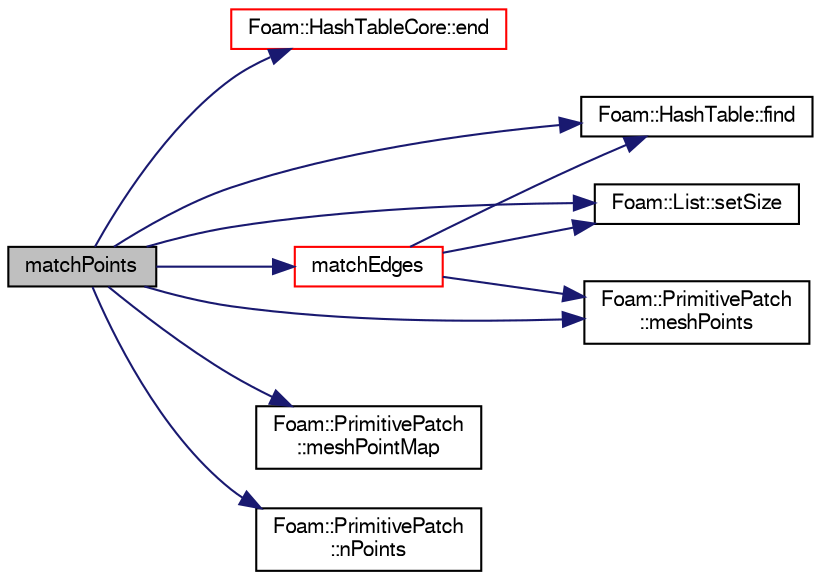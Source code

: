digraph "matchPoints"
{
  bgcolor="transparent";
  edge [fontname="FreeSans",fontsize="10",labelfontname="FreeSans",labelfontsize="10"];
  node [fontname="FreeSans",fontsize="10",shape=record];
  rankdir="LR";
  Node195 [label="matchPoints",height=0.2,width=0.4,color="black", fillcolor="grey75", style="filled", fontcolor="black"];
  Node195 -> Node196 [color="midnightblue",fontsize="10",style="solid",fontname="FreeSans"];
  Node196 [label="Foam::HashTableCore::end",height=0.2,width=0.4,color="red",URL="$a25706.html#a540580a296c0ff351686ceb4f27b6fe6",tooltip="iteratorEnd set to beyond the end of any HashTable "];
  Node195 -> Node204 [color="midnightblue",fontsize="10",style="solid",fontname="FreeSans"];
  Node204 [label="Foam::HashTable::find",height=0.2,width=0.4,color="black",URL="$a25702.html#a76b2c74ebd9f33fa9f76261b027ffc11",tooltip="Find and return an iterator set at the hashedEntry. "];
  Node195 -> Node205 [color="midnightblue",fontsize="10",style="solid",fontname="FreeSans"];
  Node205 [label="matchEdges",height=0.2,width=0.4,color="red",URL="$a27526.html#af33c8acb7b267d0ccea6a0365776e1d1",tooltip="Find corresponding edges on patches sharing the same points. "];
  Node205 -> Node206 [color="midnightblue",fontsize="10",style="solid",fontname="FreeSans"];
  Node206 [label="Foam::List::setSize",height=0.2,width=0.4,color="black",URL="$a25694.html#aedb985ffeaf1bdbfeccc2a8730405703",tooltip="Reset size of List. "];
  Node205 -> Node210 [color="midnightblue",fontsize="10",style="solid",fontname="FreeSans"];
  Node210 [label="Foam::PrimitivePatch\l::meshPoints",height=0.2,width=0.4,color="black",URL="$a27538.html#a52e3a457780fe74b31d39dc046bce1d8",tooltip="Return labelList of mesh points in patch. They are constructed. "];
  Node205 -> Node204 [color="midnightblue",fontsize="10",style="solid",fontname="FreeSans"];
  Node195 -> Node211 [color="midnightblue",fontsize="10",style="solid",fontname="FreeSans"];
  Node211 [label="Foam::PrimitivePatch\l::meshPointMap",height=0.2,width=0.4,color="black",URL="$a27538.html#a4bfdf4cb7ea71c49e0131cb6358eacf7",tooltip="Mesh point map. Given the global point index find its. "];
  Node195 -> Node210 [color="midnightblue",fontsize="10",style="solid",fontname="FreeSans"];
  Node195 -> Node212 [color="midnightblue",fontsize="10",style="solid",fontname="FreeSans"];
  Node212 [label="Foam::PrimitivePatch\l::nPoints",height=0.2,width=0.4,color="black",URL="$a27538.html#a1c886a784a597459dbf2d9470798e9dd",tooltip="Return number of points supporting patch faces. "];
  Node195 -> Node206 [color="midnightblue",fontsize="10",style="solid",fontname="FreeSans"];
}
